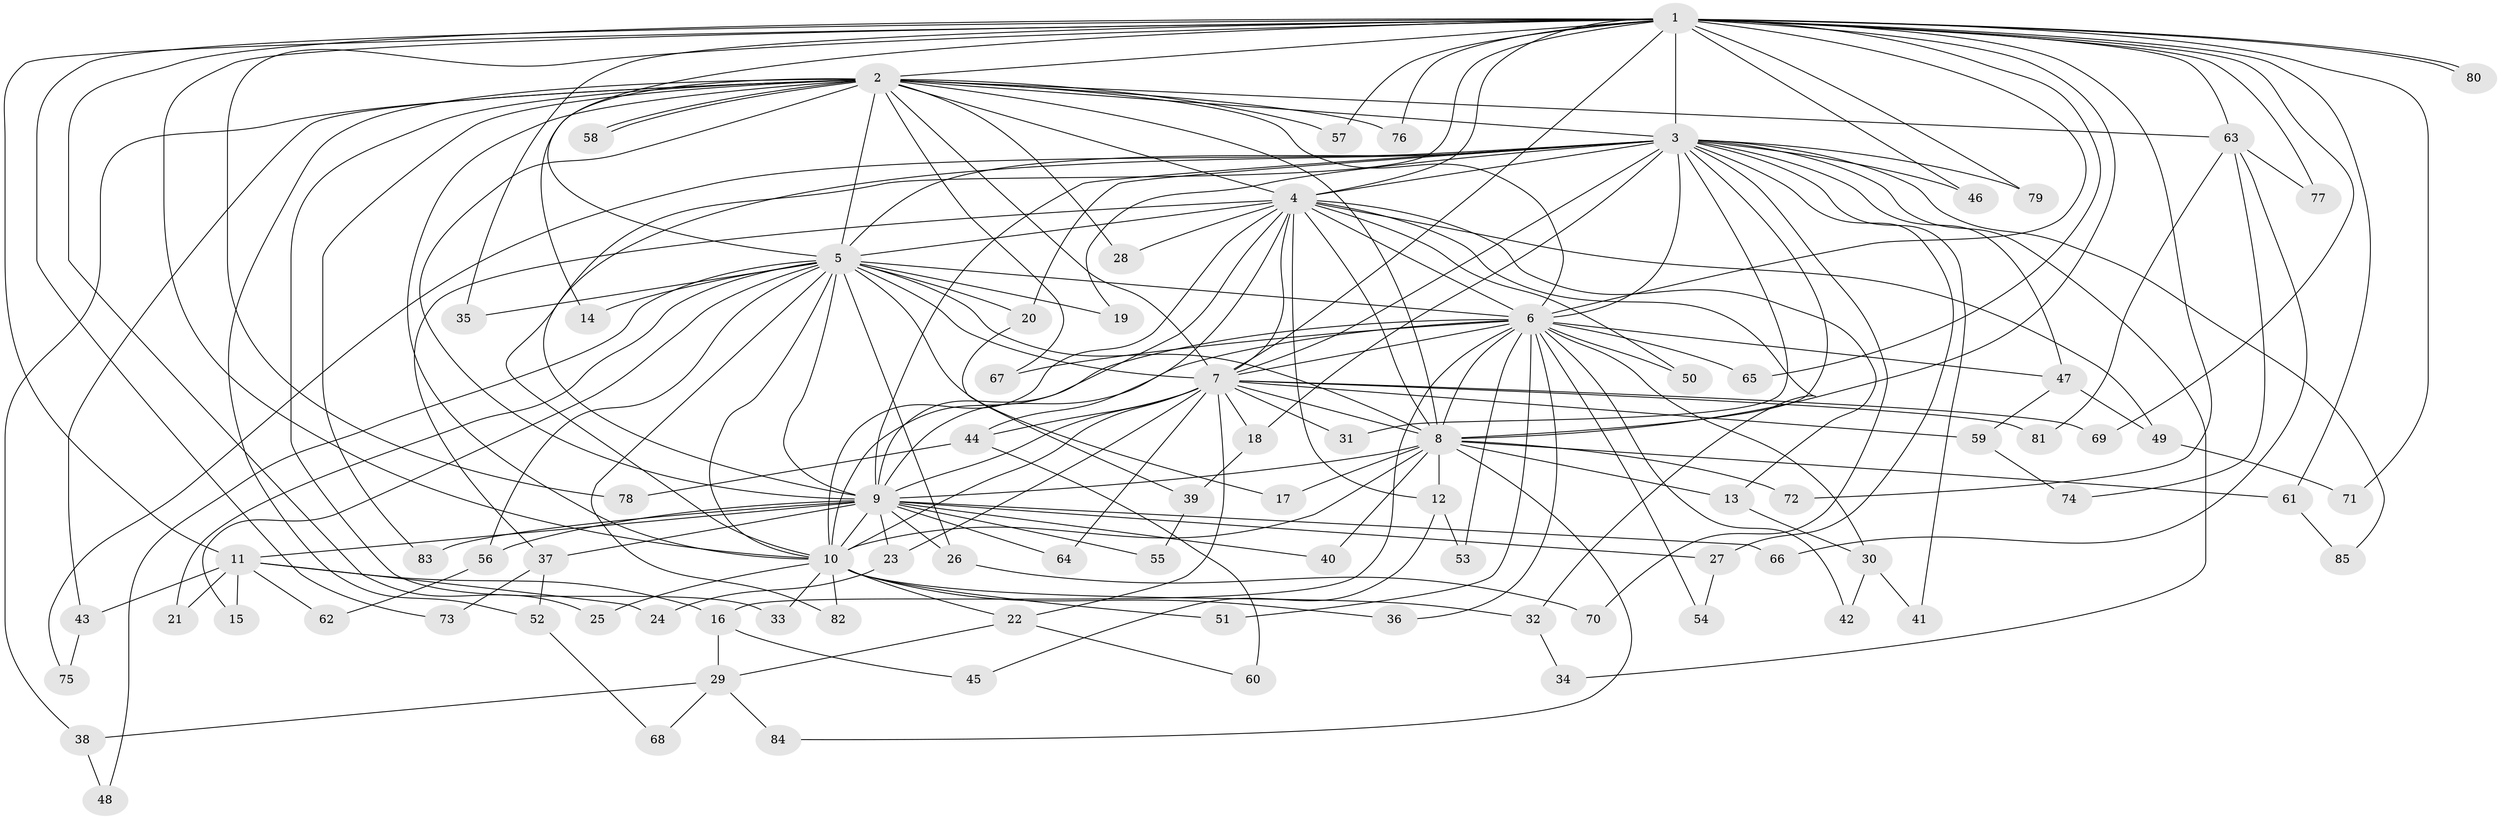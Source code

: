 // Generated by graph-tools (version 1.1) at 2025/34/03/09/25 02:34:46]
// undirected, 85 vertices, 195 edges
graph export_dot {
graph [start="1"]
  node [color=gray90,style=filled];
  1;
  2;
  3;
  4;
  5;
  6;
  7;
  8;
  9;
  10;
  11;
  12;
  13;
  14;
  15;
  16;
  17;
  18;
  19;
  20;
  21;
  22;
  23;
  24;
  25;
  26;
  27;
  28;
  29;
  30;
  31;
  32;
  33;
  34;
  35;
  36;
  37;
  38;
  39;
  40;
  41;
  42;
  43;
  44;
  45;
  46;
  47;
  48;
  49;
  50;
  51;
  52;
  53;
  54;
  55;
  56;
  57;
  58;
  59;
  60;
  61;
  62;
  63;
  64;
  65;
  66;
  67;
  68;
  69;
  70;
  71;
  72;
  73;
  74;
  75;
  76;
  77;
  78;
  79;
  80;
  81;
  82;
  83;
  84;
  85;
  1 -- 2;
  1 -- 3;
  1 -- 4;
  1 -- 5;
  1 -- 6;
  1 -- 7;
  1 -- 8;
  1 -- 9;
  1 -- 10;
  1 -- 11;
  1 -- 25;
  1 -- 35;
  1 -- 46;
  1 -- 57;
  1 -- 61;
  1 -- 63;
  1 -- 65;
  1 -- 69;
  1 -- 71;
  1 -- 72;
  1 -- 73;
  1 -- 76;
  1 -- 77;
  1 -- 78;
  1 -- 79;
  1 -- 80;
  1 -- 80;
  2 -- 3;
  2 -- 4;
  2 -- 5;
  2 -- 6;
  2 -- 7;
  2 -- 8;
  2 -- 9;
  2 -- 10;
  2 -- 14;
  2 -- 28;
  2 -- 33;
  2 -- 38;
  2 -- 43;
  2 -- 52;
  2 -- 57;
  2 -- 58;
  2 -- 58;
  2 -- 63;
  2 -- 67;
  2 -- 76;
  2 -- 83;
  3 -- 4;
  3 -- 5;
  3 -- 6;
  3 -- 7;
  3 -- 8;
  3 -- 9;
  3 -- 10;
  3 -- 18;
  3 -- 19;
  3 -- 20;
  3 -- 27;
  3 -- 31;
  3 -- 34;
  3 -- 41;
  3 -- 46;
  3 -- 47;
  3 -- 70;
  3 -- 75;
  3 -- 79;
  3 -- 85;
  4 -- 5;
  4 -- 6;
  4 -- 7;
  4 -- 8;
  4 -- 9;
  4 -- 10;
  4 -- 12;
  4 -- 13;
  4 -- 28;
  4 -- 32;
  4 -- 37;
  4 -- 44;
  4 -- 49;
  4 -- 50;
  5 -- 6;
  5 -- 7;
  5 -- 8;
  5 -- 9;
  5 -- 10;
  5 -- 14;
  5 -- 15;
  5 -- 17;
  5 -- 19;
  5 -- 20;
  5 -- 21;
  5 -- 26;
  5 -- 35;
  5 -- 48;
  5 -- 56;
  5 -- 82;
  6 -- 7;
  6 -- 8;
  6 -- 9;
  6 -- 10;
  6 -- 16;
  6 -- 30;
  6 -- 36;
  6 -- 42;
  6 -- 47;
  6 -- 50;
  6 -- 51;
  6 -- 53;
  6 -- 54;
  6 -- 65;
  6 -- 67;
  7 -- 8;
  7 -- 9;
  7 -- 10;
  7 -- 18;
  7 -- 22;
  7 -- 23;
  7 -- 31;
  7 -- 44;
  7 -- 59;
  7 -- 64;
  7 -- 69;
  7 -- 81;
  8 -- 9;
  8 -- 10;
  8 -- 12;
  8 -- 13;
  8 -- 17;
  8 -- 40;
  8 -- 61;
  8 -- 72;
  8 -- 84;
  9 -- 10;
  9 -- 11;
  9 -- 23;
  9 -- 26;
  9 -- 27;
  9 -- 37;
  9 -- 40;
  9 -- 55;
  9 -- 56;
  9 -- 64;
  9 -- 66;
  9 -- 83;
  10 -- 22;
  10 -- 25;
  10 -- 32;
  10 -- 33;
  10 -- 36;
  10 -- 51;
  10 -- 82;
  11 -- 15;
  11 -- 16;
  11 -- 21;
  11 -- 24;
  11 -- 43;
  11 -- 62;
  12 -- 45;
  12 -- 53;
  13 -- 30;
  16 -- 29;
  16 -- 45;
  18 -- 39;
  20 -- 39;
  22 -- 29;
  22 -- 60;
  23 -- 24;
  26 -- 70;
  27 -- 54;
  29 -- 38;
  29 -- 68;
  29 -- 84;
  30 -- 41;
  30 -- 42;
  32 -- 34;
  37 -- 52;
  37 -- 73;
  38 -- 48;
  39 -- 55;
  43 -- 75;
  44 -- 60;
  44 -- 78;
  47 -- 49;
  47 -- 59;
  49 -- 71;
  52 -- 68;
  56 -- 62;
  59 -- 74;
  61 -- 85;
  63 -- 66;
  63 -- 74;
  63 -- 77;
  63 -- 81;
}
